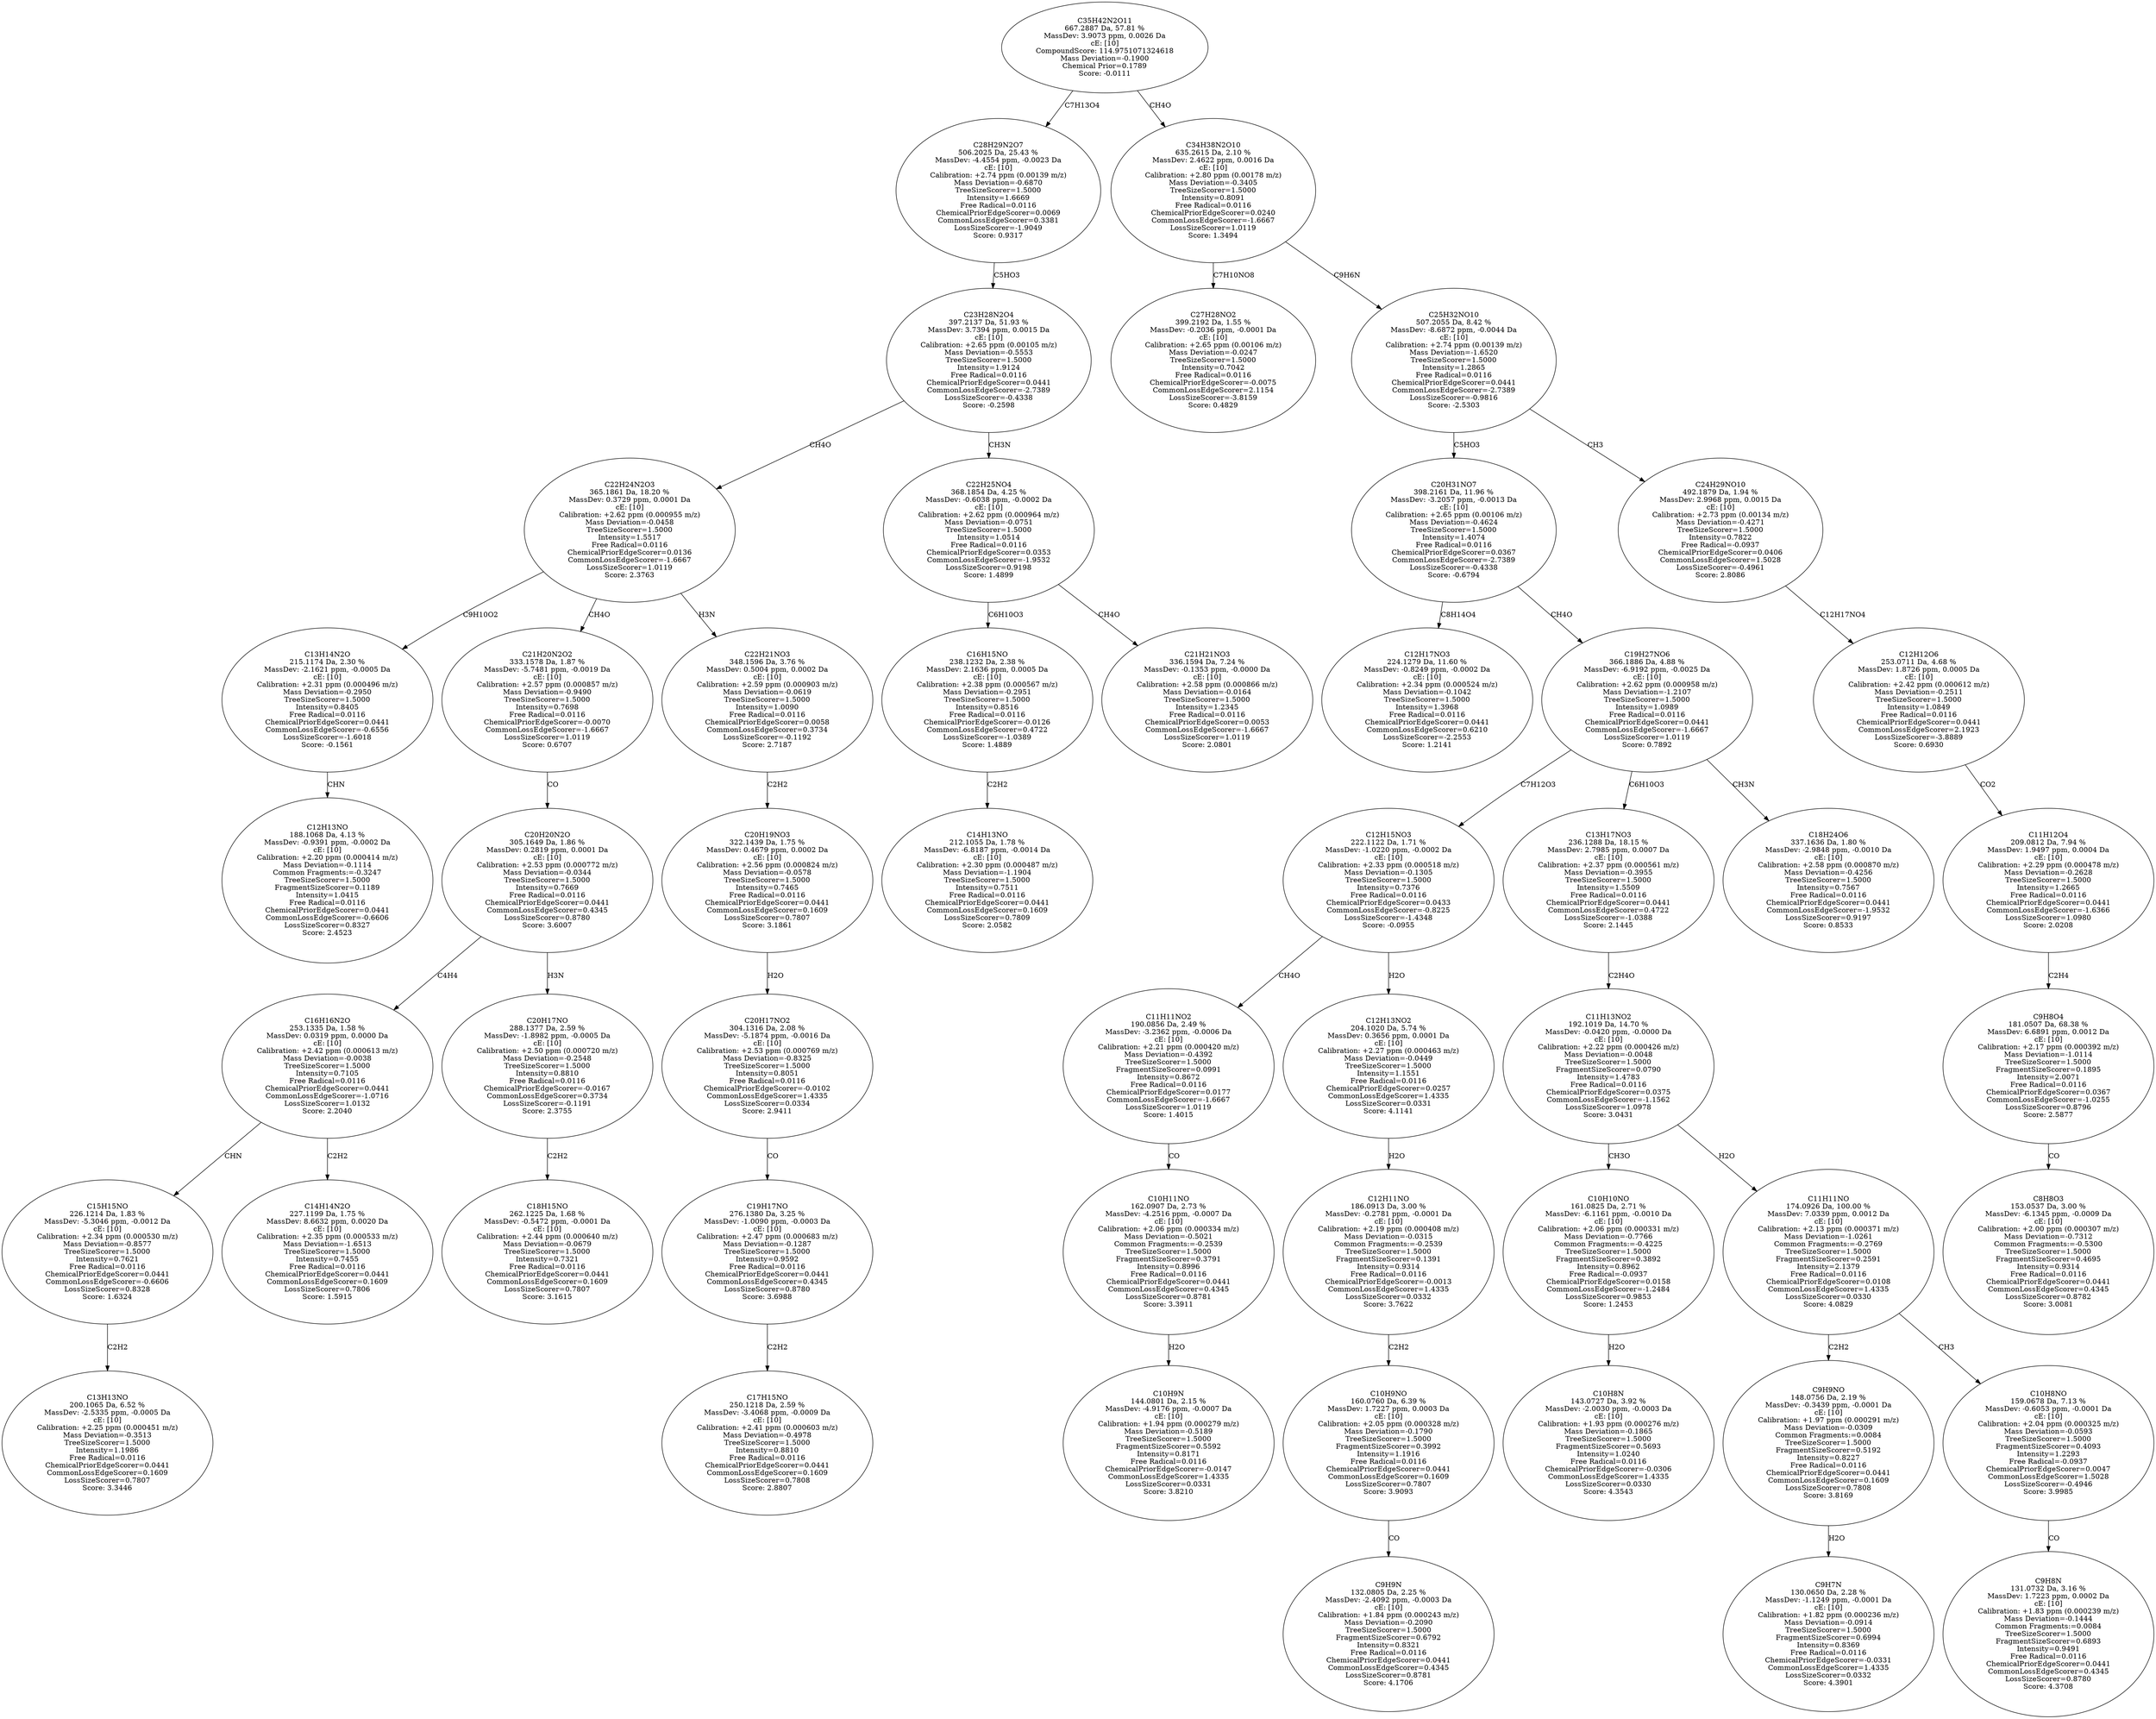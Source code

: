 strict digraph {
v1 [label="C12H13NO\n188.1068 Da, 4.13 %\nMassDev: -0.9391 ppm, -0.0002 Da\ncE: [10]\nCalibration: +2.20 ppm (0.000414 m/z)\nMass Deviation=-0.1114\nCommon Fragments:=-0.3247\nTreeSizeScorer=1.5000\nFragmentSizeScorer=0.1189\nIntensity=1.0415\nFree Radical=0.0116\nChemicalPriorEdgeScorer=0.0441\nCommonLossEdgeScorer=-0.6606\nLossSizeScorer=0.8327\nScore: 2.4523"];
v2 [label="C13H14N2O\n215.1174 Da, 2.30 %\nMassDev: -2.1621 ppm, -0.0005 Da\ncE: [10]\nCalibration: +2.31 ppm (0.000496 m/z)\nMass Deviation=-0.2950\nTreeSizeScorer=1.5000\nIntensity=0.8405\nFree Radical=0.0116\nChemicalPriorEdgeScorer=0.0441\nCommonLossEdgeScorer=-0.6556\nLossSizeScorer=-1.6018\nScore: -0.1561"];
v3 [label="C13H13NO\n200.1065 Da, 6.52 %\nMassDev: -2.5335 ppm, -0.0005 Da\ncE: [10]\nCalibration: +2.25 ppm (0.000451 m/z)\nMass Deviation=-0.3513\nTreeSizeScorer=1.5000\nIntensity=1.1986\nFree Radical=0.0116\nChemicalPriorEdgeScorer=0.0441\nCommonLossEdgeScorer=0.1609\nLossSizeScorer=0.7807\nScore: 3.3446"];
v4 [label="C15H15NO\n226.1214 Da, 1.83 %\nMassDev: -5.3046 ppm, -0.0012 Da\ncE: [10]\nCalibration: +2.34 ppm (0.000530 m/z)\nMass Deviation=-0.8577\nTreeSizeScorer=1.5000\nIntensity=0.7621\nFree Radical=0.0116\nChemicalPriorEdgeScorer=0.0441\nCommonLossEdgeScorer=-0.6606\nLossSizeScorer=0.8328\nScore: 1.6324"];
v5 [label="C14H14N2O\n227.1199 Da, 1.75 %\nMassDev: 8.6632 ppm, 0.0020 Da\ncE: [10]\nCalibration: +2.35 ppm (0.000533 m/z)\nMass Deviation=-1.6513\nTreeSizeScorer=1.5000\nIntensity=0.7455\nFree Radical=0.0116\nChemicalPriorEdgeScorer=0.0441\nCommonLossEdgeScorer=0.1609\nLossSizeScorer=0.7806\nScore: 1.5915"];
v6 [label="C16H16N2O\n253.1335 Da, 1.58 %\nMassDev: 0.0319 ppm, 0.0000 Da\ncE: [10]\nCalibration: +2.42 ppm (0.000613 m/z)\nMass Deviation=-0.0038\nTreeSizeScorer=1.5000\nIntensity=0.7105\nFree Radical=0.0116\nChemicalPriorEdgeScorer=0.0441\nCommonLossEdgeScorer=-1.0716\nLossSizeScorer=1.0132\nScore: 2.2040"];
v7 [label="C18H15NO\n262.1225 Da, 1.68 %\nMassDev: -0.5472 ppm, -0.0001 Da\ncE: [10]\nCalibration: +2.44 ppm (0.000640 m/z)\nMass Deviation=-0.0679\nTreeSizeScorer=1.5000\nIntensity=0.7321\nFree Radical=0.0116\nChemicalPriorEdgeScorer=0.0441\nCommonLossEdgeScorer=0.1609\nLossSizeScorer=0.7807\nScore: 3.1615"];
v8 [label="C20H17NO\n288.1377 Da, 2.59 %\nMassDev: -1.8982 ppm, -0.0005 Da\ncE: [10]\nCalibration: +2.50 ppm (0.000720 m/z)\nMass Deviation=-0.2548\nTreeSizeScorer=1.5000\nIntensity=0.8810\nFree Radical=0.0116\nChemicalPriorEdgeScorer=-0.0167\nCommonLossEdgeScorer=0.3734\nLossSizeScorer=-0.1191\nScore: 2.3755"];
v9 [label="C20H20N2O\n305.1649 Da, 1.86 %\nMassDev: 0.2819 ppm, 0.0001 Da\ncE: [10]\nCalibration: +2.53 ppm (0.000772 m/z)\nMass Deviation=-0.0344\nTreeSizeScorer=1.5000\nIntensity=0.7669\nFree Radical=0.0116\nChemicalPriorEdgeScorer=0.0441\nCommonLossEdgeScorer=0.4345\nLossSizeScorer=0.8780\nScore: 3.6007"];
v10 [label="C21H20N2O2\n333.1578 Da, 1.87 %\nMassDev: -5.7481 ppm, -0.0019 Da\ncE: [10]\nCalibration: +2.57 ppm (0.000857 m/z)\nMass Deviation=-0.9490\nTreeSizeScorer=1.5000\nIntensity=0.7698\nFree Radical=0.0116\nChemicalPriorEdgeScorer=-0.0070\nCommonLossEdgeScorer=-1.6667\nLossSizeScorer=1.0119\nScore: 0.6707"];
v11 [label="C17H15NO\n250.1218 Da, 2.59 %\nMassDev: -3.4068 ppm, -0.0009 Da\ncE: [10]\nCalibration: +2.41 ppm (0.000603 m/z)\nMass Deviation=-0.4978\nTreeSizeScorer=1.5000\nIntensity=0.8810\nFree Radical=0.0116\nChemicalPriorEdgeScorer=0.0441\nCommonLossEdgeScorer=0.1609\nLossSizeScorer=0.7808\nScore: 2.8807"];
v12 [label="C19H17NO\n276.1380 Da, 3.25 %\nMassDev: -1.0090 ppm, -0.0003 Da\ncE: [10]\nCalibration: +2.47 ppm (0.000683 m/z)\nMass Deviation=-0.1287\nTreeSizeScorer=1.5000\nIntensity=0.9592\nFree Radical=0.0116\nChemicalPriorEdgeScorer=0.0441\nCommonLossEdgeScorer=0.4345\nLossSizeScorer=0.8780\nScore: 3.6988"];
v13 [label="C20H17NO2\n304.1316 Da, 2.08 %\nMassDev: -5.1874 ppm, -0.0016 Da\ncE: [10]\nCalibration: +2.53 ppm (0.000769 m/z)\nMass Deviation=-0.8325\nTreeSizeScorer=1.5000\nIntensity=0.8051\nFree Radical=0.0116\nChemicalPriorEdgeScorer=-0.0102\nCommonLossEdgeScorer=1.4335\nLossSizeScorer=0.0334\nScore: 2.9411"];
v14 [label="C20H19NO3\n322.1439 Da, 1.75 %\nMassDev: 0.4679 ppm, 0.0002 Da\ncE: [10]\nCalibration: +2.56 ppm (0.000824 m/z)\nMass Deviation=-0.0578\nTreeSizeScorer=1.5000\nIntensity=0.7465\nFree Radical=0.0116\nChemicalPriorEdgeScorer=0.0441\nCommonLossEdgeScorer=0.1609\nLossSizeScorer=0.7807\nScore: 3.1861"];
v15 [label="C22H21NO3\n348.1596 Da, 3.76 %\nMassDev: 0.5004 ppm, 0.0002 Da\ncE: [10]\nCalibration: +2.59 ppm (0.000903 m/z)\nMass Deviation=-0.0619\nTreeSizeScorer=1.5000\nIntensity=1.0090\nFree Radical=0.0116\nChemicalPriorEdgeScorer=0.0058\nCommonLossEdgeScorer=0.3734\nLossSizeScorer=-0.1192\nScore: 2.7187"];
v16 [label="C22H24N2O3\n365.1861 Da, 18.20 %\nMassDev: 0.3729 ppm, 0.0001 Da\ncE: [10]\nCalibration: +2.62 ppm (0.000955 m/z)\nMass Deviation=-0.0458\nTreeSizeScorer=1.5000\nIntensity=1.5517\nFree Radical=0.0116\nChemicalPriorEdgeScorer=0.0136\nCommonLossEdgeScorer=-1.6667\nLossSizeScorer=1.0119\nScore: 2.3763"];
v17 [label="C14H13NO\n212.1055 Da, 1.78 %\nMassDev: -6.8187 ppm, -0.0014 Da\ncE: [10]\nCalibration: +2.30 ppm (0.000487 m/z)\nMass Deviation=-1.1904\nTreeSizeScorer=1.5000\nIntensity=0.7511\nFree Radical=0.0116\nChemicalPriorEdgeScorer=0.0441\nCommonLossEdgeScorer=0.1609\nLossSizeScorer=0.7809\nScore: 2.0582"];
v18 [label="C16H15NO\n238.1232 Da, 2.38 %\nMassDev: 2.1636 ppm, 0.0005 Da\ncE: [10]\nCalibration: +2.38 ppm (0.000567 m/z)\nMass Deviation=-0.2951\nTreeSizeScorer=1.5000\nIntensity=0.8516\nFree Radical=0.0116\nChemicalPriorEdgeScorer=-0.0126\nCommonLossEdgeScorer=0.4722\nLossSizeScorer=-1.0389\nScore: 1.4889"];
v19 [label="C21H21NO3\n336.1594 Da, 7.24 %\nMassDev: -0.1353 ppm, -0.0000 Da\ncE: [10]\nCalibration: +2.58 ppm (0.000866 m/z)\nMass Deviation=-0.0164\nTreeSizeScorer=1.5000\nIntensity=1.2345\nFree Radical=0.0116\nChemicalPriorEdgeScorer=0.0053\nCommonLossEdgeScorer=-1.6667\nLossSizeScorer=1.0119\nScore: 2.0801"];
v20 [label="C22H25NO4\n368.1854 Da, 4.25 %\nMassDev: -0.6038 ppm, -0.0002 Da\ncE: [10]\nCalibration: +2.62 ppm (0.000964 m/z)\nMass Deviation=-0.0751\nTreeSizeScorer=1.5000\nIntensity=1.0514\nFree Radical=0.0116\nChemicalPriorEdgeScorer=0.0353\nCommonLossEdgeScorer=-1.9532\nLossSizeScorer=0.9198\nScore: 1.4899"];
v21 [label="C23H28N2O4\n397.2137 Da, 51.93 %\nMassDev: 3.7394 ppm, 0.0015 Da\ncE: [10]\nCalibration: +2.65 ppm (0.00105 m/z)\nMass Deviation=-0.5553\nTreeSizeScorer=1.5000\nIntensity=1.9124\nFree Radical=0.0116\nChemicalPriorEdgeScorer=0.0441\nCommonLossEdgeScorer=-2.7389\nLossSizeScorer=-0.4338\nScore: -0.2598"];
v22 [label="C28H29N2O7\n506.2025 Da, 25.43 %\nMassDev: -4.4554 ppm, -0.0023 Da\ncE: [10]\nCalibration: +2.74 ppm (0.00139 m/z)\nMass Deviation=-0.6870\nTreeSizeScorer=1.5000\nIntensity=1.6669\nFree Radical=0.0116\nChemicalPriorEdgeScorer=0.0069\nCommonLossEdgeScorer=0.3381\nLossSizeScorer=-1.9049\nScore: 0.9317"];
v23 [label="C27H28NO2\n399.2192 Da, 1.55 %\nMassDev: -0.2036 ppm, -0.0001 Da\ncE: [10]\nCalibration: +2.65 ppm (0.00106 m/z)\nMass Deviation=-0.0247\nTreeSizeScorer=1.5000\nIntensity=0.7042\nFree Radical=0.0116\nChemicalPriorEdgeScorer=-0.0075\nCommonLossEdgeScorer=2.1154\nLossSizeScorer=-3.8159\nScore: 0.4829"];
v24 [label="C12H17NO3\n224.1279 Da, 11.60 %\nMassDev: -0.8249 ppm, -0.0002 Da\ncE: [10]\nCalibration: +2.34 ppm (0.000524 m/z)\nMass Deviation=-0.1042\nTreeSizeScorer=1.5000\nIntensity=1.3968\nFree Radical=0.0116\nChemicalPriorEdgeScorer=0.0441\nCommonLossEdgeScorer=0.6210\nLossSizeScorer=-2.2553\nScore: 1.2141"];
v25 [label="C10H9N\n144.0801 Da, 2.15 %\nMassDev: -4.9176 ppm, -0.0007 Da\ncE: [10]\nCalibration: +1.94 ppm (0.000279 m/z)\nMass Deviation=-0.5189\nTreeSizeScorer=1.5000\nFragmentSizeScorer=0.5592\nIntensity=0.8171\nFree Radical=0.0116\nChemicalPriorEdgeScorer=-0.0147\nCommonLossEdgeScorer=1.4335\nLossSizeScorer=0.0331\nScore: 3.8210"];
v26 [label="C10H11NO\n162.0907 Da, 2.73 %\nMassDev: -4.2516 ppm, -0.0007 Da\ncE: [10]\nCalibration: +2.06 ppm (0.000334 m/z)\nMass Deviation=-0.5021\nCommon Fragments:=-0.2539\nTreeSizeScorer=1.5000\nFragmentSizeScorer=0.3791\nIntensity=0.8996\nFree Radical=0.0116\nChemicalPriorEdgeScorer=0.0441\nCommonLossEdgeScorer=0.4345\nLossSizeScorer=0.8781\nScore: 3.3911"];
v27 [label="C11H11NO2\n190.0856 Da, 2.49 %\nMassDev: -3.2362 ppm, -0.0006 Da\ncE: [10]\nCalibration: +2.21 ppm (0.000420 m/z)\nMass Deviation=-0.4392\nTreeSizeScorer=1.5000\nFragmentSizeScorer=0.0991\nIntensity=0.8672\nFree Radical=0.0116\nChemicalPriorEdgeScorer=0.0177\nCommonLossEdgeScorer=-1.6667\nLossSizeScorer=1.0119\nScore: 1.4015"];
v28 [label="C9H9N\n132.0805 Da, 2.25 %\nMassDev: -2.4092 ppm, -0.0003 Da\ncE: [10]\nCalibration: +1.84 ppm (0.000243 m/z)\nMass Deviation=-0.2090\nTreeSizeScorer=1.5000\nFragmentSizeScorer=0.6792\nIntensity=0.8321\nFree Radical=0.0116\nChemicalPriorEdgeScorer=0.0441\nCommonLossEdgeScorer=0.4345\nLossSizeScorer=0.8781\nScore: 4.1706"];
v29 [label="C10H9NO\n160.0760 Da, 6.39 %\nMassDev: 1.7227 ppm, 0.0003 Da\ncE: [10]\nCalibration: +2.05 ppm (0.000328 m/z)\nMass Deviation=-0.1790\nTreeSizeScorer=1.5000\nFragmentSizeScorer=0.3992\nIntensity=1.1916\nFree Radical=0.0116\nChemicalPriorEdgeScorer=0.0441\nCommonLossEdgeScorer=0.1609\nLossSizeScorer=0.7807\nScore: 3.9093"];
v30 [label="C12H11NO\n186.0913 Da, 3.00 %\nMassDev: -0.2781 ppm, -0.0001 Da\ncE: [10]\nCalibration: +2.19 ppm (0.000408 m/z)\nMass Deviation=-0.0315\nCommon Fragments:=-0.2539\nTreeSizeScorer=1.5000\nFragmentSizeScorer=0.1391\nIntensity=0.9314\nFree Radical=0.0116\nChemicalPriorEdgeScorer=-0.0013\nCommonLossEdgeScorer=1.4335\nLossSizeScorer=0.0332\nScore: 3.7622"];
v31 [label="C12H13NO2\n204.1020 Da, 5.74 %\nMassDev: 0.3656 ppm, 0.0001 Da\ncE: [10]\nCalibration: +2.27 ppm (0.000463 m/z)\nMass Deviation=-0.0449\nTreeSizeScorer=1.5000\nIntensity=1.1551\nFree Radical=0.0116\nChemicalPriorEdgeScorer=0.0257\nCommonLossEdgeScorer=1.4335\nLossSizeScorer=0.0331\nScore: 4.1141"];
v32 [label="C12H15NO3\n222.1122 Da, 1.71 %\nMassDev: -1.0220 ppm, -0.0002 Da\ncE: [10]\nCalibration: +2.33 ppm (0.000518 m/z)\nMass Deviation=-0.1305\nTreeSizeScorer=1.5000\nIntensity=0.7376\nFree Radical=0.0116\nChemicalPriorEdgeScorer=0.0433\nCommonLossEdgeScorer=-0.8225\nLossSizeScorer=-1.4348\nScore: -0.0955"];
v33 [label="C10H8N\n143.0727 Da, 3.92 %\nMassDev: -2.0030 ppm, -0.0003 Da\ncE: [10]\nCalibration: +1.93 ppm (0.000276 m/z)\nMass Deviation=-0.1865\nTreeSizeScorer=1.5000\nFragmentSizeScorer=0.5693\nIntensity=1.0240\nFree Radical=0.0116\nChemicalPriorEdgeScorer=-0.0306\nCommonLossEdgeScorer=1.4335\nLossSizeScorer=0.0330\nScore: 4.3543"];
v34 [label="C10H10NO\n161.0825 Da, 2.71 %\nMassDev: -6.1161 ppm, -0.0010 Da\ncE: [10]\nCalibration: +2.06 ppm (0.000331 m/z)\nMass Deviation=-0.7766\nCommon Fragments:=-0.4225\nTreeSizeScorer=1.5000\nFragmentSizeScorer=0.3892\nIntensity=0.8962\nFree Radical=-0.0937\nChemicalPriorEdgeScorer=0.0158\nCommonLossEdgeScorer=-1.2484\nLossSizeScorer=0.9853\nScore: 1.2453"];
v35 [label="C9H7N\n130.0650 Da, 2.28 %\nMassDev: -1.1249 ppm, -0.0001 Da\ncE: [10]\nCalibration: +1.82 ppm (0.000236 m/z)\nMass Deviation=-0.0914\nTreeSizeScorer=1.5000\nFragmentSizeScorer=0.6994\nIntensity=0.8369\nFree Radical=0.0116\nChemicalPriorEdgeScorer=-0.0331\nCommonLossEdgeScorer=1.4335\nLossSizeScorer=0.0332\nScore: 4.3901"];
v36 [label="C9H9NO\n148.0756 Da, 2.19 %\nMassDev: -0.3439 ppm, -0.0001 Da\ncE: [10]\nCalibration: +1.97 ppm (0.000291 m/z)\nMass Deviation=-0.0309\nCommon Fragments:=0.0084\nTreeSizeScorer=1.5000\nFragmentSizeScorer=0.5192\nIntensity=0.8227\nFree Radical=0.0116\nChemicalPriorEdgeScorer=0.0441\nCommonLossEdgeScorer=0.1609\nLossSizeScorer=0.7808\nScore: 3.8169"];
v37 [label="C9H8N\n131.0732 Da, 3.16 %\nMassDev: 1.7223 ppm, 0.0002 Da\ncE: [10]\nCalibration: +1.83 ppm (0.000239 m/z)\nMass Deviation=-0.1444\nCommon Fragments:=0.0084\nTreeSizeScorer=1.5000\nFragmentSizeScorer=0.6893\nIntensity=0.9491\nFree Radical=0.0116\nChemicalPriorEdgeScorer=0.0441\nCommonLossEdgeScorer=0.4345\nLossSizeScorer=0.8780\nScore: 4.3708"];
v38 [label="C10H8NO\n159.0678 Da, 7.13 %\nMassDev: -0.6053 ppm, -0.0001 Da\ncE: [10]\nCalibration: +2.04 ppm (0.000325 m/z)\nMass Deviation=-0.0593\nTreeSizeScorer=1.5000\nFragmentSizeScorer=0.4093\nIntensity=1.2293\nFree Radical=-0.0937\nChemicalPriorEdgeScorer=0.0047\nCommonLossEdgeScorer=1.5028\nLossSizeScorer=-0.4946\nScore: 3.9985"];
v39 [label="C11H11NO\n174.0926 Da, 100.00 %\nMassDev: 7.0339 ppm, 0.0012 Da\ncE: [10]\nCalibration: +2.13 ppm (0.000371 m/z)\nMass Deviation=-1.0261\nCommon Fragments:=-0.2769\nTreeSizeScorer=1.5000\nFragmentSizeScorer=0.2591\nIntensity=2.1379\nFree Radical=0.0116\nChemicalPriorEdgeScorer=0.0108\nCommonLossEdgeScorer=1.4335\nLossSizeScorer=0.0330\nScore: 4.0829"];
v40 [label="C11H13NO2\n192.1019 Da, 14.70 %\nMassDev: -0.0420 ppm, -0.0000 Da\ncE: [10]\nCalibration: +2.22 ppm (0.000426 m/z)\nMass Deviation=-0.0048\nTreeSizeScorer=1.5000\nFragmentSizeScorer=0.0790\nIntensity=1.4783\nFree Radical=0.0116\nChemicalPriorEdgeScorer=0.0375\nCommonLossEdgeScorer=-1.1562\nLossSizeScorer=1.0978\nScore: 3.0431"];
v41 [label="C13H17NO3\n236.1288 Da, 18.15 %\nMassDev: 2.7985 ppm, 0.0007 Da\ncE: [10]\nCalibration: +2.37 ppm (0.000561 m/z)\nMass Deviation=-0.3955\nTreeSizeScorer=1.5000\nIntensity=1.5509\nFree Radical=0.0116\nChemicalPriorEdgeScorer=0.0441\nCommonLossEdgeScorer=0.4722\nLossSizeScorer=-1.0388\nScore: 2.1445"];
v42 [label="C18H24O6\n337.1636 Da, 1.80 %\nMassDev: -2.9848 ppm, -0.0010 Da\ncE: [10]\nCalibration: +2.58 ppm (0.000870 m/z)\nMass Deviation=-0.4256\nTreeSizeScorer=1.5000\nIntensity=0.7567\nFree Radical=0.0116\nChemicalPriorEdgeScorer=0.0441\nCommonLossEdgeScorer=-1.9532\nLossSizeScorer=0.9197\nScore: 0.8533"];
v43 [label="C19H27NO6\n366.1886 Da, 4.88 %\nMassDev: -6.9192 ppm, -0.0025 Da\ncE: [10]\nCalibration: +2.62 ppm (0.000958 m/z)\nMass Deviation=-1.2107\nTreeSizeScorer=1.5000\nIntensity=1.0989\nFree Radical=0.0116\nChemicalPriorEdgeScorer=0.0441\nCommonLossEdgeScorer=-1.6667\nLossSizeScorer=1.0119\nScore: 0.7892"];
v44 [label="C20H31NO7\n398.2161 Da, 11.96 %\nMassDev: -3.2057 ppm, -0.0013 Da\ncE: [10]\nCalibration: +2.65 ppm (0.00106 m/z)\nMass Deviation=-0.4624\nTreeSizeScorer=1.5000\nIntensity=1.4074\nFree Radical=0.0116\nChemicalPriorEdgeScorer=0.0367\nCommonLossEdgeScorer=-2.7389\nLossSizeScorer=-0.4338\nScore: -0.6794"];
v45 [label="C8H8O3\n153.0537 Da, 3.00 %\nMassDev: -6.1345 ppm, -0.0009 Da\ncE: [10]\nCalibration: +2.00 ppm (0.000307 m/z)\nMass Deviation=-0.7312\nCommon Fragments:=-0.5300\nTreeSizeScorer=1.5000\nFragmentSizeScorer=0.4695\nIntensity=0.9314\nFree Radical=0.0116\nChemicalPriorEdgeScorer=0.0441\nCommonLossEdgeScorer=0.4345\nLossSizeScorer=0.8782\nScore: 3.0081"];
v46 [label="C9H8O4\n181.0507 Da, 68.38 %\nMassDev: 6.6891 ppm, 0.0012 Da\ncE: [10]\nCalibration: +2.17 ppm (0.000392 m/z)\nMass Deviation=-1.0114\nTreeSizeScorer=1.5000\nFragmentSizeScorer=0.1895\nIntensity=2.0071\nFree Radical=0.0116\nChemicalPriorEdgeScorer=0.0367\nCommonLossEdgeScorer=-1.0255\nLossSizeScorer=0.8796\nScore: 2.5877"];
v47 [label="C11H12O4\n209.0812 Da, 7.94 %\nMassDev: 1.9497 ppm, 0.0004 Da\ncE: [10]\nCalibration: +2.29 ppm (0.000478 m/z)\nMass Deviation=-0.2628\nTreeSizeScorer=1.5000\nIntensity=1.2665\nFree Radical=0.0116\nChemicalPriorEdgeScorer=0.0441\nCommonLossEdgeScorer=-1.6366\nLossSizeScorer=1.0980\nScore: 2.0208"];
v48 [label="C12H12O6\n253.0711 Da, 4.68 %\nMassDev: 1.8726 ppm, 0.0005 Da\ncE: [10]\nCalibration: +2.42 ppm (0.000612 m/z)\nMass Deviation=-0.2511\nTreeSizeScorer=1.5000\nIntensity=1.0849\nFree Radical=0.0116\nChemicalPriorEdgeScorer=0.0441\nCommonLossEdgeScorer=2.1923\nLossSizeScorer=-3.8889\nScore: 0.6930"];
v49 [label="C24H29NO10\n492.1879 Da, 1.94 %\nMassDev: 2.9968 ppm, 0.0015 Da\ncE: [10]\nCalibration: +2.73 ppm (0.00134 m/z)\nMass Deviation=-0.4271\nTreeSizeScorer=1.5000\nIntensity=0.7822\nFree Radical=-0.0937\nChemicalPriorEdgeScorer=0.0406\nCommonLossEdgeScorer=1.5028\nLossSizeScorer=-0.4961\nScore: 2.8086"];
v50 [label="C25H32NO10\n507.2055 Da, 8.42 %\nMassDev: -8.6872 ppm, -0.0044 Da\ncE: [10]\nCalibration: +2.74 ppm (0.00139 m/z)\nMass Deviation=-1.6520\nTreeSizeScorer=1.5000\nIntensity=1.2865\nFree Radical=0.0116\nChemicalPriorEdgeScorer=0.0441\nCommonLossEdgeScorer=-2.7389\nLossSizeScorer=-0.9816\nScore: -2.5303"];
v51 [label="C34H38N2O10\n635.2615 Da, 2.10 %\nMassDev: 2.4622 ppm, 0.0016 Da\ncE: [10]\nCalibration: +2.80 ppm (0.00178 m/z)\nMass Deviation=-0.3405\nTreeSizeScorer=1.5000\nIntensity=0.8091\nFree Radical=0.0116\nChemicalPriorEdgeScorer=0.0240\nCommonLossEdgeScorer=-1.6667\nLossSizeScorer=1.0119\nScore: 1.3494"];
v52 [label="C35H42N2O11\n667.2887 Da, 57.81 %\nMassDev: 3.9073 ppm, 0.0026 Da\ncE: [10]\nCompoundScore: 114.9751071324618\nMass Deviation=-0.1900\nChemical Prior=0.1789\nScore: -0.0111"];
v2 -> v1 [label="CHN"];
v16 -> v2 [label="C9H10O2"];
v4 -> v3 [label="C2H2"];
v6 -> v4 [label="CHN"];
v6 -> v5 [label="C2H2"];
v9 -> v6 [label="C4H4"];
v8 -> v7 [label="C2H2"];
v9 -> v8 [label="H3N"];
v10 -> v9 [label="CO"];
v16 -> v10 [label="CH4O"];
v12 -> v11 [label="C2H2"];
v13 -> v12 [label="CO"];
v14 -> v13 [label="H2O"];
v15 -> v14 [label="C2H2"];
v16 -> v15 [label="H3N"];
v21 -> v16 [label="CH4O"];
v18 -> v17 [label="C2H2"];
v20 -> v18 [label="C6H10O3"];
v20 -> v19 [label="CH4O"];
v21 -> v20 [label="CH3N"];
v22 -> v21 [label="C5HO3"];
v52 -> v22 [label="C7H13O4"];
v51 -> v23 [label="C7H10NO8"];
v44 -> v24 [label="C8H14O4"];
v26 -> v25 [label="H2O"];
v27 -> v26 [label="CO"];
v32 -> v27 [label="CH4O"];
v29 -> v28 [label="CO"];
v30 -> v29 [label="C2H2"];
v31 -> v30 [label="H2O"];
v32 -> v31 [label="H2O"];
v43 -> v32 [label="C7H12O3"];
v34 -> v33 [label="H2O"];
v40 -> v34 [label="CH3O"];
v36 -> v35 [label="H2O"];
v39 -> v36 [label="C2H2"];
v38 -> v37 [label="CO"];
v39 -> v38 [label="CH3"];
v40 -> v39 [label="H2O"];
v41 -> v40 [label="C2H4O"];
v43 -> v41 [label="C6H10O3"];
v43 -> v42 [label="CH3N"];
v44 -> v43 [label="CH4O"];
v50 -> v44 [label="C5HO3"];
v46 -> v45 [label="CO"];
v47 -> v46 [label="C2H4"];
v48 -> v47 [label="CO2"];
v49 -> v48 [label="C12H17NO4"];
v50 -> v49 [label="CH3"];
v51 -> v50 [label="C9H6N"];
v52 -> v51 [label="CH4O"];
}